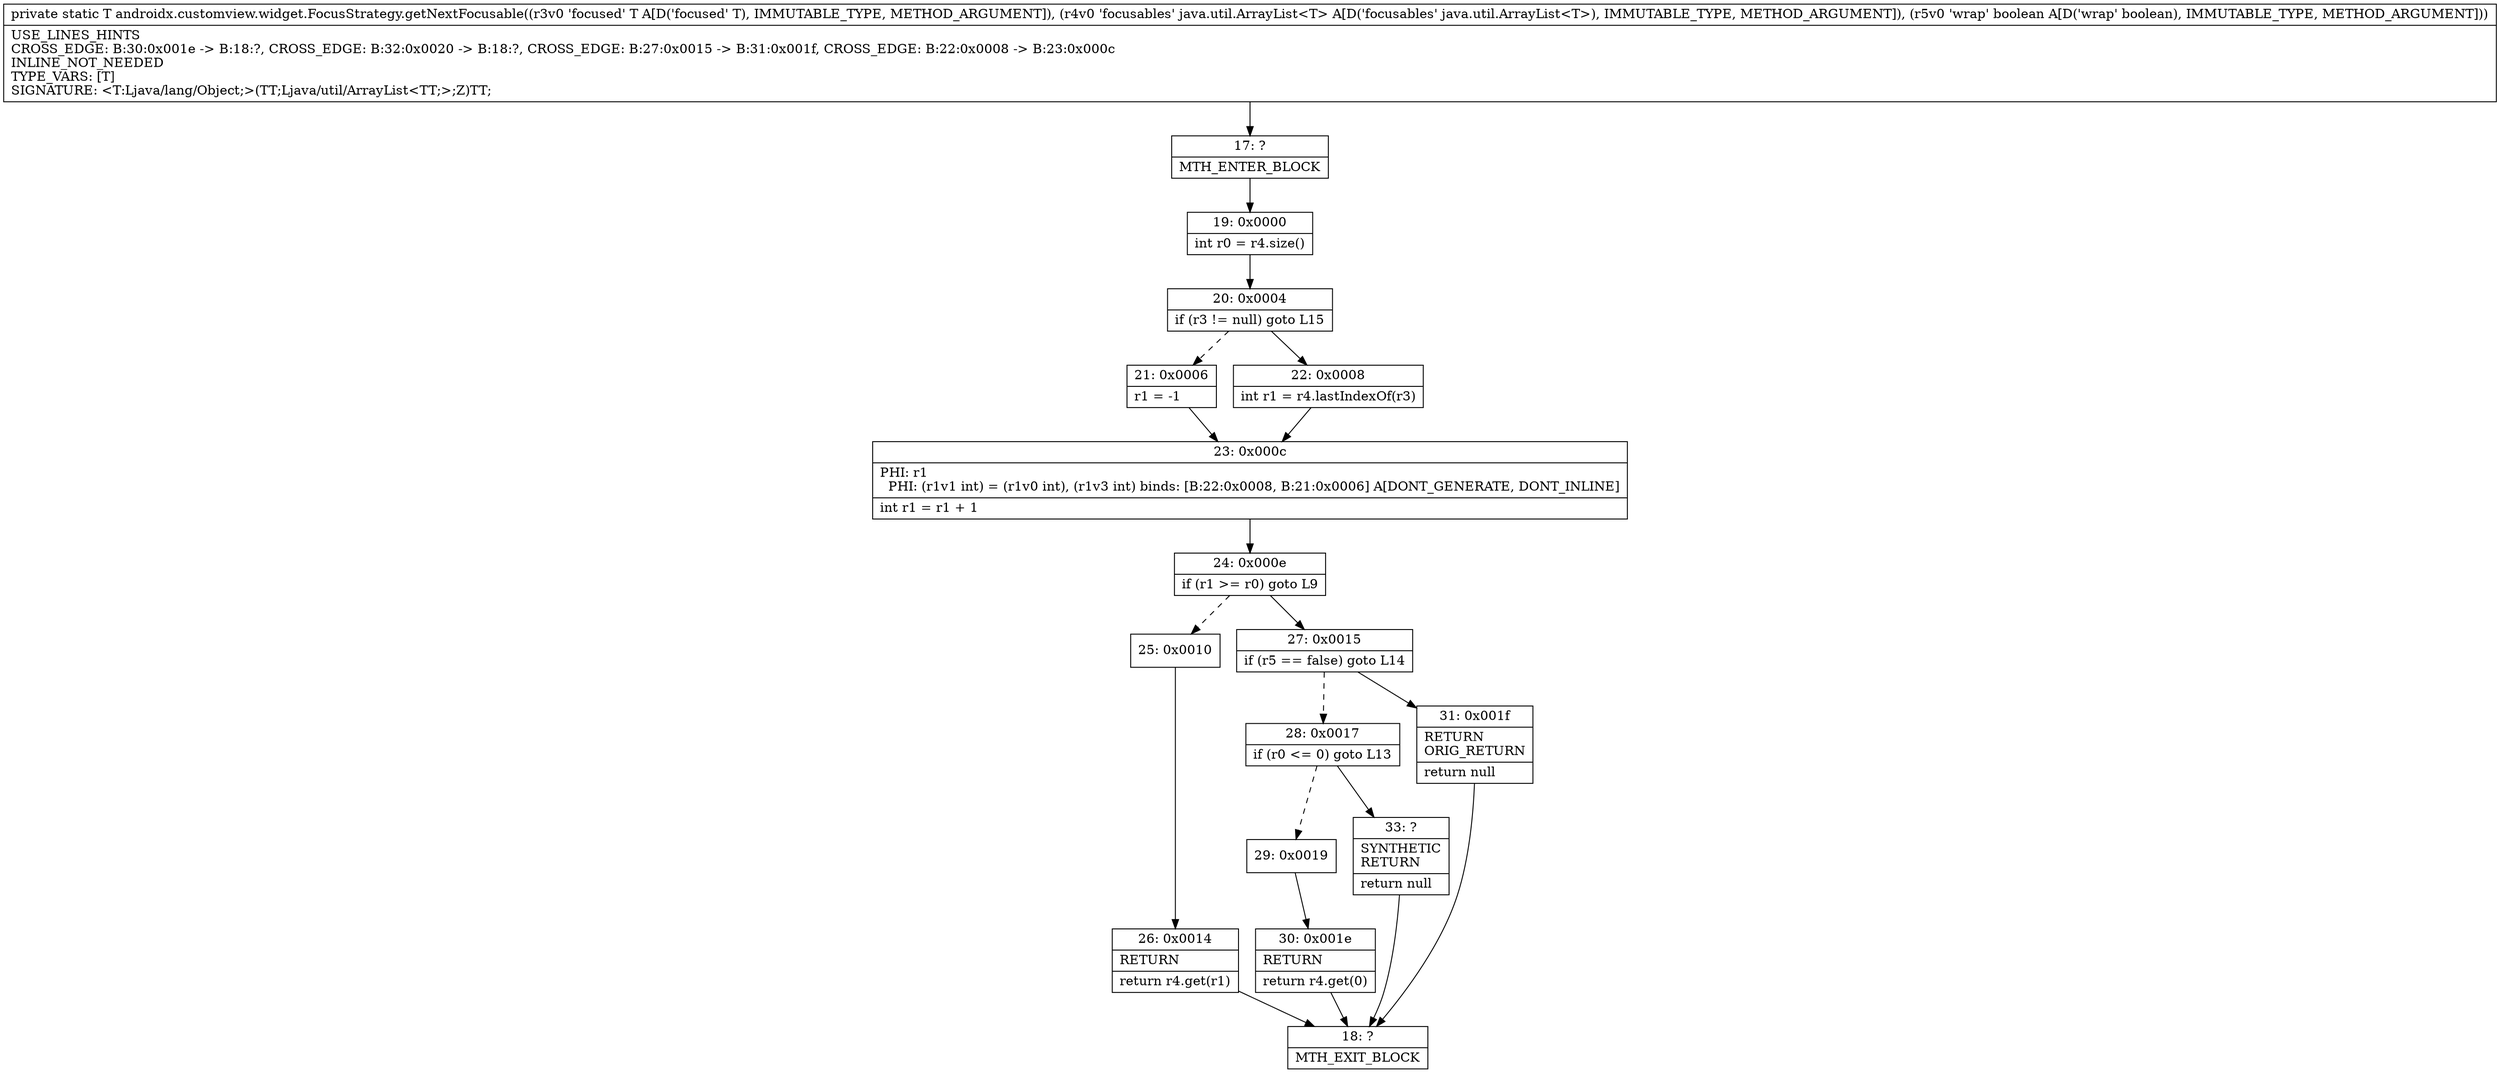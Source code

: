 digraph "CFG forandroidx.customview.widget.FocusStrategy.getNextFocusable(Ljava\/lang\/Object;Ljava\/util\/ArrayList;Z)Ljava\/lang\/Object;" {
Node_17 [shape=record,label="{17\:\ ?|MTH_ENTER_BLOCK\l}"];
Node_19 [shape=record,label="{19\:\ 0x0000|int r0 = r4.size()\l}"];
Node_20 [shape=record,label="{20\:\ 0x0004|if (r3 != null) goto L15\l}"];
Node_21 [shape=record,label="{21\:\ 0x0006|r1 = \-1\l}"];
Node_23 [shape=record,label="{23\:\ 0x000c|PHI: r1 \l  PHI: (r1v1 int) = (r1v0 int), (r1v3 int) binds: [B:22:0x0008, B:21:0x0006] A[DONT_GENERATE, DONT_INLINE]\l|int r1 = r1 + 1\l}"];
Node_24 [shape=record,label="{24\:\ 0x000e|if (r1 \>= r0) goto L9\l}"];
Node_25 [shape=record,label="{25\:\ 0x0010}"];
Node_26 [shape=record,label="{26\:\ 0x0014|RETURN\l|return r4.get(r1)\l}"];
Node_18 [shape=record,label="{18\:\ ?|MTH_EXIT_BLOCK\l}"];
Node_27 [shape=record,label="{27\:\ 0x0015|if (r5 == false) goto L14\l}"];
Node_28 [shape=record,label="{28\:\ 0x0017|if (r0 \<= 0) goto L13\l}"];
Node_29 [shape=record,label="{29\:\ 0x0019}"];
Node_30 [shape=record,label="{30\:\ 0x001e|RETURN\l|return r4.get(0)\l}"];
Node_33 [shape=record,label="{33\:\ ?|SYNTHETIC\lRETURN\l|return null\l}"];
Node_31 [shape=record,label="{31\:\ 0x001f|RETURN\lORIG_RETURN\l|return null\l}"];
Node_22 [shape=record,label="{22\:\ 0x0008|int r1 = r4.lastIndexOf(r3)\l}"];
MethodNode[shape=record,label="{private static T androidx.customview.widget.FocusStrategy.getNextFocusable((r3v0 'focused' T A[D('focused' T), IMMUTABLE_TYPE, METHOD_ARGUMENT]), (r4v0 'focusables' java.util.ArrayList\<T\> A[D('focusables' java.util.ArrayList\<T\>), IMMUTABLE_TYPE, METHOD_ARGUMENT]), (r5v0 'wrap' boolean A[D('wrap' boolean), IMMUTABLE_TYPE, METHOD_ARGUMENT]))  | USE_LINES_HINTS\lCROSS_EDGE: B:30:0x001e \-\> B:18:?, CROSS_EDGE: B:32:0x0020 \-\> B:18:?, CROSS_EDGE: B:27:0x0015 \-\> B:31:0x001f, CROSS_EDGE: B:22:0x0008 \-\> B:23:0x000c\lINLINE_NOT_NEEDED\lTYPE_VARS: [T]\lSIGNATURE: \<T:Ljava\/lang\/Object;\>(TT;Ljava\/util\/ArrayList\<TT;\>;Z)TT;\l}"];
MethodNode -> Node_17;Node_17 -> Node_19;
Node_19 -> Node_20;
Node_20 -> Node_21[style=dashed];
Node_20 -> Node_22;
Node_21 -> Node_23;
Node_23 -> Node_24;
Node_24 -> Node_25[style=dashed];
Node_24 -> Node_27;
Node_25 -> Node_26;
Node_26 -> Node_18;
Node_27 -> Node_28[style=dashed];
Node_27 -> Node_31;
Node_28 -> Node_29[style=dashed];
Node_28 -> Node_33;
Node_29 -> Node_30;
Node_30 -> Node_18;
Node_33 -> Node_18;
Node_31 -> Node_18;
Node_22 -> Node_23;
}

